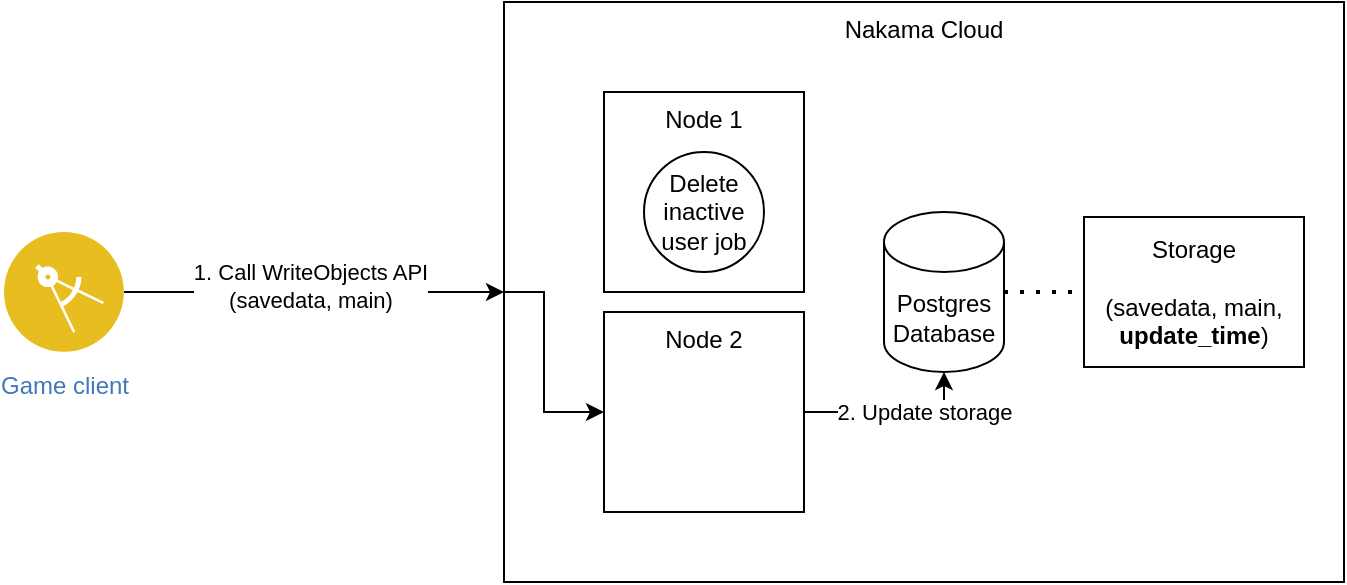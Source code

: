 <mxfile version="22.1.17" type="github">
  <diagram name="第 1 页" id="hhL_TZgKpQ0GGYLbjfJI">
    <mxGraphModel dx="1434" dy="734" grid="1" gridSize="10" guides="1" tooltips="1" connect="1" arrows="1" fold="1" page="1" pageScale="1" pageWidth="827" pageHeight="1169" math="0" shadow="0">
      <root>
        <mxCell id="0" />
        <mxCell id="1" parent="0" />
        <mxCell id="HGWIUg0tq1d76n8q_Acc-1" value="Nakama Cloud" style="rounded=0;whiteSpace=wrap;html=1;verticalAlign=top;" vertex="1" parent="1">
          <mxGeometry x="360" y="80" width="420" height="290" as="geometry" />
        </mxCell>
        <mxCell id="HGWIUg0tq1d76n8q_Acc-11" style="edgeStyle=orthogonalEdgeStyle;rounded=0;orthogonalLoop=1;jettySize=auto;html=1;exitX=1;exitY=0.5;exitDx=0;exitDy=0;entryX=0;entryY=0.5;entryDx=0;entryDy=0;" edge="1" parent="1" source="HGWIUg0tq1d76n8q_Acc-4" target="HGWIUg0tq1d76n8q_Acc-1">
          <mxGeometry relative="1" as="geometry" />
        </mxCell>
        <mxCell id="HGWIUg0tq1d76n8q_Acc-12" value="1. Call WriteObjects API&lt;br&gt;(savedata, main)" style="edgeLabel;html=1;align=center;verticalAlign=middle;resizable=0;points=[];" vertex="1" connectable="0" parent="HGWIUg0tq1d76n8q_Acc-11">
          <mxGeometry x="-0.025" y="3" relative="1" as="geometry">
            <mxPoint as="offset" />
          </mxGeometry>
        </mxCell>
        <mxCell id="HGWIUg0tq1d76n8q_Acc-4" value="Game client" style="image;aspect=fixed;perimeter=ellipsePerimeter;html=1;align=center;shadow=0;dashed=0;fontColor=#4277BB;labelBackgroundColor=default;fontSize=12;spacingTop=3;image=img/lib/ibm/applications/mobile_app.svg;" vertex="1" parent="1">
          <mxGeometry x="110.0" y="195" width="60" height="60" as="geometry" />
        </mxCell>
        <mxCell id="HGWIUg0tq1d76n8q_Acc-5" value="Node 1" style="whiteSpace=wrap;html=1;aspect=fixed;verticalAlign=top;" vertex="1" parent="1">
          <mxGeometry x="410" y="125" width="100" height="100" as="geometry" />
        </mxCell>
        <mxCell id="HGWIUg0tq1d76n8q_Acc-6" value="Node 2" style="whiteSpace=wrap;html=1;aspect=fixed;verticalAlign=top;" vertex="1" parent="1">
          <mxGeometry x="410" y="235" width="100" height="100" as="geometry" />
        </mxCell>
        <mxCell id="HGWIUg0tq1d76n8q_Acc-10" value="Delete inactive user job" style="ellipse;whiteSpace=wrap;html=1;aspect=fixed;" vertex="1" parent="1">
          <mxGeometry x="430" y="155" width="60" height="60" as="geometry" />
        </mxCell>
        <mxCell id="HGWIUg0tq1d76n8q_Acc-14" value="Storage&lt;br style=&quot;border-color: var(--border-color);&quot;&gt;&lt;br&gt;(savedata, main, &lt;b&gt;update_time&lt;/b&gt;)" style="rounded=0;whiteSpace=wrap;html=1;verticalAlign=middle;" vertex="1" parent="1">
          <mxGeometry x="650" y="187.5" width="110" height="75" as="geometry" />
        </mxCell>
        <mxCell id="HGWIUg0tq1d76n8q_Acc-15" value="Postgres Database" style="shape=cylinder3;whiteSpace=wrap;html=1;boundedLbl=1;backgroundOutline=1;size=15;" vertex="1" parent="1">
          <mxGeometry x="550" y="185" width="60" height="80" as="geometry" />
        </mxCell>
        <mxCell id="HGWIUg0tq1d76n8q_Acc-18" value="" style="endArrow=none;dashed=1;html=1;dashPattern=1 3;strokeWidth=2;rounded=0;entryX=0;entryY=0.5;entryDx=0;entryDy=0;exitX=1;exitY=0.5;exitDx=0;exitDy=0;exitPerimeter=0;" edge="1" parent="1" source="HGWIUg0tq1d76n8q_Acc-15" target="HGWIUg0tq1d76n8q_Acc-14">
          <mxGeometry width="50" height="50" relative="1" as="geometry">
            <mxPoint x="381" y="360" as="sourcePoint" />
            <mxPoint x="431" y="310" as="targetPoint" />
          </mxGeometry>
        </mxCell>
        <mxCell id="HGWIUg0tq1d76n8q_Acc-20" style="edgeStyle=orthogonalEdgeStyle;rounded=0;orthogonalLoop=1;jettySize=auto;html=1;exitX=0;exitY=0.5;exitDx=0;exitDy=0;entryX=0;entryY=0.5;entryDx=0;entryDy=0;" edge="1" parent="1" source="HGWIUg0tq1d76n8q_Acc-1" target="HGWIUg0tq1d76n8q_Acc-6">
          <mxGeometry relative="1" as="geometry">
            <Array as="points">
              <mxPoint x="380" y="225" />
              <mxPoint x="380" y="285" />
            </Array>
          </mxGeometry>
        </mxCell>
        <mxCell id="HGWIUg0tq1d76n8q_Acc-21" style="edgeStyle=orthogonalEdgeStyle;rounded=0;orthogonalLoop=1;jettySize=auto;html=1;exitX=1;exitY=0.5;exitDx=0;exitDy=0;entryX=0.5;entryY=1;entryDx=0;entryDy=0;entryPerimeter=0;" edge="1" parent="1" source="HGWIUg0tq1d76n8q_Acc-6" target="HGWIUg0tq1d76n8q_Acc-15">
          <mxGeometry relative="1" as="geometry" />
        </mxCell>
        <mxCell id="HGWIUg0tq1d76n8q_Acc-22" value="2. Update storage" style="edgeLabel;html=1;align=center;verticalAlign=middle;resizable=0;points=[];" vertex="1" connectable="0" parent="HGWIUg0tq1d76n8q_Acc-21">
          <mxGeometry y="3" relative="1" as="geometry">
            <mxPoint x="15" y="3" as="offset" />
          </mxGeometry>
        </mxCell>
      </root>
    </mxGraphModel>
  </diagram>
</mxfile>
